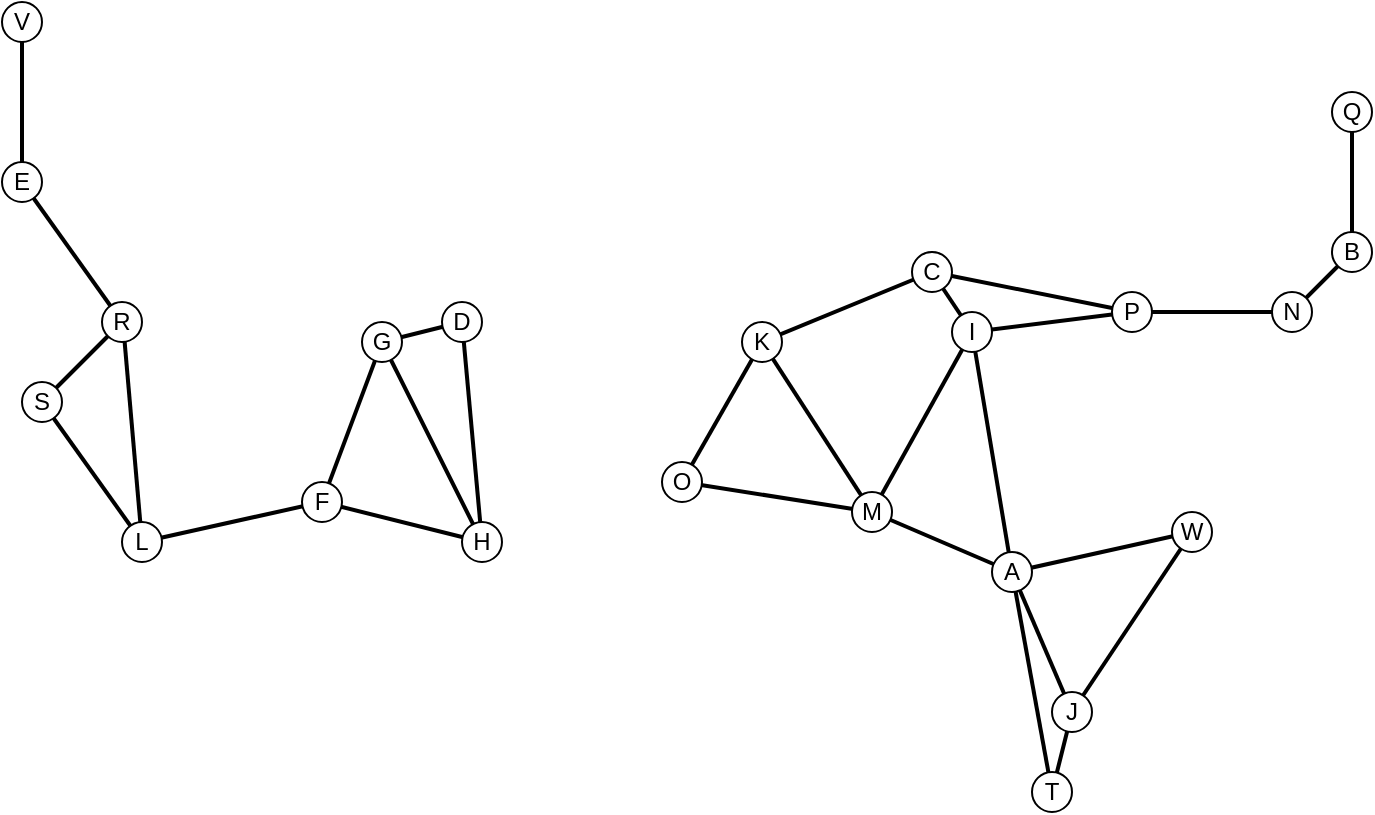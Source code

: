 <mxfile version="17.2.2" type="device"><diagram id="rPxaSJdkIvPcn3-rQgUL" name="Page-1"><mxGraphModel dx="835" dy="608" grid="1" gridSize="10" guides="1" tooltips="1" connect="1" arrows="1" fold="1" page="1" pageScale="1" pageWidth="400" pageHeight="300" math="0" shadow="0"><root><mxCell id="0"/><mxCell id="1" parent="0"/><mxCell id="PlDLCOjLkU_iAKGwt6bW-2" value="" style="ellipse;whiteSpace=wrap;html=1;fillColor=#000000;opacity=10;" parent="1" vertex="1"><mxGeometry x="10" y="10" width="10" height="10" as="geometry"/></mxCell><mxCell id="PlDLCOjLkU_iAKGwt6bW-56" style="edgeStyle=none;rounded=0;orthogonalLoop=1;jettySize=auto;html=1;entryX=0.5;entryY=0.5;entryDx=0;entryDy=0;endArrow=none;endFill=0;strokeWidth=2;entryPerimeter=0;exitX=0.5;exitY=0.5;exitDx=0;exitDy=0;exitPerimeter=0;" parent="1" source="PlDLCOjLkU_iAKGwt6bW-10" target="PlDLCOjLkU_iAKGwt6bW-2" edge="1"><mxGeometry relative="1" as="geometry"/></mxCell><mxCell id="PlDLCOjLkU_iAKGwt6bW-10" value="" style="ellipse;whiteSpace=wrap;html=1;fillColor=#000000;opacity=10;" parent="1" vertex="1"><mxGeometry x="10" y="90" width="10" height="10" as="geometry"/></mxCell><mxCell id="PlDLCOjLkU_iAKGwt6bW-51" style="edgeStyle=none;rounded=0;orthogonalLoop=1;jettySize=auto;html=1;entryX=0.5;entryY=0.5;entryDx=0;entryDy=0;endArrow=none;endFill=0;strokeWidth=2;entryPerimeter=0;exitX=0.545;exitY=0.5;exitDx=0;exitDy=0;exitPerimeter=0;" parent="1" source="PlDLCOjLkU_iAKGwt6bW-11" target="PlDLCOjLkU_iAKGwt6bW-13" edge="1"><mxGeometry relative="1" as="geometry"/></mxCell><mxCell id="PlDLCOjLkU_iAKGwt6bW-55" style="edgeStyle=none;rounded=0;orthogonalLoop=1;jettySize=auto;html=1;entryX=0.5;entryY=0.5;entryDx=0;entryDy=0;endArrow=none;endFill=0;strokeWidth=2;entryPerimeter=0;exitX=0.5;exitY=0.5;exitDx=0;exitDy=0;exitPerimeter=0;" parent="1" source="PlDLCOjLkU_iAKGwt6bW-11" target="PlDLCOjLkU_iAKGwt6bW-10" edge="1"><mxGeometry relative="1" as="geometry"/></mxCell><mxCell id="PlDLCOjLkU_iAKGwt6bW-11" value="" style="ellipse;whiteSpace=wrap;html=1;fillColor=#000000;opacity=10;" parent="1" vertex="1"><mxGeometry x="60" y="160" width="10" height="10" as="geometry"/></mxCell><mxCell id="PlDLCOjLkU_iAKGwt6bW-53" style="edgeStyle=none;rounded=0;orthogonalLoop=1;jettySize=auto;html=1;entryX=0.5;entryY=0.5;entryDx=0;entryDy=0;endArrow=none;endFill=0;strokeWidth=2;exitX=0.5;exitY=0.5;exitDx=0;exitDy=0;exitPerimeter=0;entryPerimeter=0;" parent="1" source="PlDLCOjLkU_iAKGwt6bW-12" target="PlDLCOjLkU_iAKGwt6bW-11" edge="1"><mxGeometry relative="1" as="geometry"/></mxCell><mxCell id="PlDLCOjLkU_iAKGwt6bW-12" value="" style="ellipse;whiteSpace=wrap;html=1;fillColor=#000000;opacity=10;" parent="1" vertex="1"><mxGeometry x="20" y="200" width="10" height="10" as="geometry"/></mxCell><mxCell id="PlDLCOjLkU_iAKGwt6bW-49" style="edgeStyle=none;rounded=0;orthogonalLoop=1;jettySize=auto;html=1;exitX=0.5;exitY=0.5;exitDx=0;exitDy=0;endArrow=none;endFill=0;strokeWidth=2;entryX=0.5;entryY=0.5;entryDx=0;entryDy=0;entryPerimeter=0;exitPerimeter=0;" parent="1" source="PlDLCOjLkU_iAKGwt6bW-13" target="PlDLCOjLkU_iAKGwt6bW-14" edge="1"><mxGeometry relative="1" as="geometry"/></mxCell><mxCell id="PlDLCOjLkU_iAKGwt6bW-52" style="edgeStyle=none;rounded=0;orthogonalLoop=1;jettySize=auto;html=1;endArrow=none;endFill=0;strokeWidth=2;exitX=0.5;exitY=0.5;exitDx=0;exitDy=0;exitPerimeter=0;entryX=0.5;entryY=0.5;entryDx=0;entryDy=0;entryPerimeter=0;" parent="1" source="PlDLCOjLkU_iAKGwt6bW-13" target="PlDLCOjLkU_iAKGwt6bW-12" edge="1"><mxGeometry relative="1" as="geometry"><mxPoint x="30" y="210" as="targetPoint"/></mxGeometry></mxCell><mxCell id="PlDLCOjLkU_iAKGwt6bW-13" value="" style="ellipse;whiteSpace=wrap;html=1;fillColor=#000000;opacity=10;" parent="1" vertex="1"><mxGeometry x="70" y="270" width="10" height="10" as="geometry"/></mxCell><mxCell id="PlDLCOjLkU_iAKGwt6bW-45" style="edgeStyle=none;rounded=0;orthogonalLoop=1;jettySize=auto;html=1;endArrow=none;endFill=0;strokeWidth=2;exitX=0.5;exitY=0.5;exitDx=0;exitDy=0;exitPerimeter=0;" parent="1" source="PlDLCOjLkU_iAKGwt6bW-14" edge="1"><mxGeometry relative="1" as="geometry"><mxPoint x="245" y="275" as="targetPoint"/></mxGeometry></mxCell><mxCell id="PlDLCOjLkU_iAKGwt6bW-46" style="edgeStyle=none;rounded=0;orthogonalLoop=1;jettySize=auto;html=1;entryX=0.5;entryY=0.5;entryDx=0;entryDy=0;endArrow=none;endFill=0;strokeWidth=2;exitX=0.5;exitY=0.5;exitDx=0;exitDy=0;exitPerimeter=0;entryPerimeter=0;" parent="1" source="PlDLCOjLkU_iAKGwt6bW-14" target="PlDLCOjLkU_iAKGwt6bW-15" edge="1"><mxGeometry relative="1" as="geometry"/></mxCell><mxCell id="PlDLCOjLkU_iAKGwt6bW-14" value="" style="ellipse;whiteSpace=wrap;html=1;fillColor=#000000;opacity=10;" parent="1" vertex="1"><mxGeometry x="160" y="250" width="10" height="10" as="geometry"/></mxCell><mxCell id="PlDLCOjLkU_iAKGwt6bW-47" style="edgeStyle=none;rounded=0;orthogonalLoop=1;jettySize=auto;html=1;entryX=0.5;entryY=0.5;entryDx=0;entryDy=0;endArrow=none;endFill=0;strokeWidth=2;exitX=0.5;exitY=0.5;exitDx=0;exitDy=0;exitPerimeter=0;entryPerimeter=0;" parent="1" source="PlDLCOjLkU_iAKGwt6bW-15" target="PlDLCOjLkU_iAKGwt6bW-16" edge="1"><mxGeometry relative="1" as="geometry"/></mxCell><mxCell id="PlDLCOjLkU_iAKGwt6bW-15" value="" style="ellipse;whiteSpace=wrap;html=1;fillColor=#000000;opacity=10;" parent="1" vertex="1"><mxGeometry x="190" y="170" width="10" height="10" as="geometry"/></mxCell><mxCell id="PlDLCOjLkU_iAKGwt6bW-43" style="edgeStyle=none;rounded=0;orthogonalLoop=1;jettySize=auto;html=1;endArrow=none;endFill=0;strokeWidth=2;startArrow=none;" parent="1" source="PlDLCOjLkU_iAKGwt6bW-18" edge="1"><mxGeometry relative="1" as="geometry"><mxPoint x="345" y="245" as="targetPoint"/></mxGeometry></mxCell><mxCell id="PlDLCOjLkU_iAKGwt6bW-16" value="" style="ellipse;whiteSpace=wrap;html=1;fillColor=#000000;opacity=10;" parent="1" vertex="1"><mxGeometry x="230" y="160" width="10" height="10" as="geometry"/></mxCell><mxCell id="PlDLCOjLkU_iAKGwt6bW-41" style="rounded=0;orthogonalLoop=1;jettySize=auto;html=1;entryX=0.5;entryY=0.5;entryDx=0;entryDy=0;strokeWidth=2;endArrow=none;endFill=0;exitX=0.5;exitY=0.5;exitDx=0;exitDy=0;exitPerimeter=0;entryPerimeter=0;" parent="1" source="PlDLCOjLkU_iAKGwt6bW-17" target="PlDLCOjLkU_iAKGwt6bW-16" edge="1"><mxGeometry relative="1" as="geometry"/></mxCell><mxCell id="PlDLCOjLkU_iAKGwt6bW-48" style="edgeStyle=none;rounded=0;orthogonalLoop=1;jettySize=auto;html=1;entryX=0.5;entryY=0.5;entryDx=0;entryDy=0;endArrow=none;endFill=0;strokeWidth=2;entryPerimeter=0;" parent="1" target="PlDLCOjLkU_iAKGwt6bW-15" edge="1"><mxGeometry relative="1" as="geometry"><mxPoint x="245" y="275" as="sourcePoint"/></mxGeometry></mxCell><mxCell id="PlDLCOjLkU_iAKGwt6bW-17" value="" style="ellipse;whiteSpace=wrap;html=1;fillColor=#000000;opacity=10;" parent="1" vertex="1"><mxGeometry x="240" y="270" width="10" height="10" as="geometry"/></mxCell><mxCell id="PlDLCOjLkU_iAKGwt6bW-59" style="edgeStyle=none;rounded=0;orthogonalLoop=1;jettySize=auto;html=1;endArrow=none;endFill=0;strokeWidth=2;" parent="1" edge="1"><mxGeometry relative="1" as="geometry"><mxPoint x="385" y="175" as="targetPoint"/><mxPoint x="345" y="245" as="sourcePoint"/></mxGeometry></mxCell><mxCell id="PlDLCOjLkU_iAKGwt6bW-60" style="edgeStyle=none;rounded=0;orthogonalLoop=1;jettySize=auto;html=1;endArrow=none;endFill=0;strokeWidth=2;entryX=0.5;entryY=0.5;entryDx=0;entryDy=0;entryPerimeter=0;" parent="1" target="PlDLCOjLkU_iAKGwt6bW-22" edge="1"><mxGeometry relative="1" as="geometry"><mxPoint x="345" y="245" as="sourcePoint"/><mxPoint x="435" y="255" as="targetPoint"/></mxGeometry></mxCell><mxCell id="PlDLCOjLkU_iAKGwt6bW-61" style="edgeStyle=none;rounded=0;orthogonalLoop=1;jettySize=auto;html=1;endArrow=none;endFill=0;strokeWidth=2;exitX=0.5;exitY=0.5;exitDx=0;exitDy=0;exitPerimeter=0;" parent="1" source="PlDLCOjLkU_iAKGwt6bW-19" edge="1"><mxGeometry relative="1" as="geometry"><mxPoint x="440" y="260" as="targetPoint"/></mxGeometry></mxCell><mxCell id="PlDLCOjLkU_iAKGwt6bW-62" style="edgeStyle=none;rounded=0;orthogonalLoop=1;jettySize=auto;html=1;endArrow=none;endFill=0;strokeWidth=2;entryX=0.5;entryY=0.5;entryDx=0;entryDy=0;entryPerimeter=0;" parent="1" target="PlDLCOjLkU_iAKGwt6bW-20" edge="1"><mxGeometry relative="1" as="geometry"><mxPoint x="385" y="175" as="sourcePoint"/><mxPoint x="465" y="135" as="targetPoint"/></mxGeometry></mxCell><mxCell id="PlDLCOjLkU_iAKGwt6bW-19" value="" style="ellipse;whiteSpace=wrap;html=1;fillColor=#000000;opacity=10;" parent="1" vertex="1"><mxGeometry x="380" y="170" width="10" height="10" as="geometry"/></mxCell><mxCell id="OVMBjl2WL-N3P2UI-d22-2" style="edgeStyle=none;rounded=0;orthogonalLoop=1;jettySize=auto;html=1;entryX=0.5;entryY=0.5;entryDx=0;entryDy=0;entryPerimeter=0;endArrow=none;endFill=0;strokeWidth=2;exitX=0.5;exitY=0.5;exitDx=0;exitDy=0;exitPerimeter=0;" parent="1" source="PlDLCOjLkU_iAKGwt6bW-20" target="PlDLCOjLkU_iAKGwt6bW-21" edge="1"><mxGeometry relative="1" as="geometry"/></mxCell><mxCell id="OVMBjl2WL-N3P2UI-d22-3" style="edgeStyle=none;rounded=0;orthogonalLoop=1;jettySize=auto;html=1;endArrow=none;endFill=0;strokeWidth=2;exitX=0.5;exitY=0.5;exitDx=0;exitDy=0;exitPerimeter=0;entryX=0.5;entryY=0.5;entryDx=0;entryDy=0;entryPerimeter=0;" parent="1" source="PlDLCOjLkU_iAKGwt6bW-20" target="PlDLCOjLkU_iAKGwt6bW-26" edge="1"><mxGeometry relative="1" as="geometry"/></mxCell><mxCell id="PlDLCOjLkU_iAKGwt6bW-20" value="" style="ellipse;whiteSpace=wrap;html=1;fillColor=#000000;opacity=10;" parent="1" vertex="1"><mxGeometry x="460" y="130" width="20" height="20" as="geometry"/></mxCell><mxCell id="OVMBjl2WL-N3P2UI-d22-6" style="edgeStyle=none;rounded=0;orthogonalLoop=1;jettySize=auto;html=1;exitX=0.5;exitY=0.5;exitDx=0;exitDy=0;endArrow=none;endFill=0;strokeWidth=2;exitPerimeter=0;" parent="1" source="PlDLCOjLkU_iAKGwt6bW-21" edge="1"><mxGeometry relative="1" as="geometry"><mxPoint x="440" y="260" as="targetPoint"/></mxGeometry></mxCell><mxCell id="OVMBjl2WL-N3P2UI-d22-7" style="edgeStyle=none;rounded=0;orthogonalLoop=1;jettySize=auto;html=1;entryX=0.5;entryY=0.5;entryDx=0;entryDy=0;entryPerimeter=0;endArrow=none;endFill=0;strokeWidth=2;exitX=0.5;exitY=0.5;exitDx=0;exitDy=0;exitPerimeter=0;" parent="1" source="PlDLCOjLkU_iAKGwt6bW-21" target="PlDLCOjLkU_iAKGwt6bW-26" edge="1"><mxGeometry relative="1" as="geometry"/></mxCell><mxCell id="OVMBjl2WL-N3P2UI-d22-19" style="edgeStyle=none;rounded=0;orthogonalLoop=1;jettySize=auto;html=1;endArrow=none;endFill=0;strokeWidth=2;exitX=0.5;exitY=0.5;exitDx=0;exitDy=0;exitPerimeter=0;" parent="1" source="PlDLCOjLkU_iAKGwt6bW-21" edge="1"><mxGeometry relative="1" as="geometry"><mxPoint x="510" y="290" as="targetPoint"/></mxGeometry></mxCell><mxCell id="PlDLCOjLkU_iAKGwt6bW-21" value="" style="ellipse;whiteSpace=wrap;html=1;fillColor=#000000;opacity=10;" parent="1" vertex="1"><mxGeometry x="480" y="160" width="20" height="20" as="geometry"/></mxCell><mxCell id="PlDLCOjLkU_iAKGwt6bW-22" value="" style="ellipse;whiteSpace=wrap;html=1;fillColor=#000000;opacity=10;" parent="1" vertex="1"><mxGeometry x="430" y="250" width="20" height="20" as="geometry"/></mxCell><mxCell id="OVMBjl2WL-N3P2UI-d22-9" style="edgeStyle=none;rounded=0;orthogonalLoop=1;jettySize=auto;html=1;entryX=0.5;entryY=0.5;entryDx=0;entryDy=0;entryPerimeter=0;endArrow=none;endFill=0;strokeWidth=2;exitX=0.5;exitY=0.5;exitDx=0;exitDy=0;exitPerimeter=0;" parent="1" source="PlDLCOjLkU_iAKGwt6bW-23" target="PlDLCOjLkU_iAKGwt6bW-24" edge="1"><mxGeometry relative="1" as="geometry"/></mxCell><mxCell id="OVMBjl2WL-N3P2UI-d22-11" style="edgeStyle=none;rounded=0;orthogonalLoop=1;jettySize=auto;html=1;entryX=0.5;entryY=0.5;entryDx=0;entryDy=0;entryPerimeter=0;endArrow=none;endFill=0;strokeWidth=2;exitX=0.5;exitY=0.5;exitDx=0;exitDy=0;exitPerimeter=0;" parent="1" source="PlDLCOjLkU_iAKGwt6bW-23" target="PlDLCOjLkU_iAKGwt6bW-25" edge="1"><mxGeometry relative="1" as="geometry"/></mxCell><mxCell id="PlDLCOjLkU_iAKGwt6bW-23" value="" style="ellipse;whiteSpace=wrap;html=1;fillColor=#000000;opacity=10;" parent="1" vertex="1"><mxGeometry x="500" y="280" width="20" height="20" as="geometry"/></mxCell><mxCell id="PlDLCOjLkU_iAKGwt6bW-24" value="" style="ellipse;whiteSpace=wrap;html=1;fillColor=#000000;opacity=10;" parent="1" vertex="1"><mxGeometry x="530" y="350" width="20" height="20" as="geometry"/></mxCell><mxCell id="OVMBjl2WL-N3P2UI-d22-12" style="edgeStyle=none;rounded=0;orthogonalLoop=1;jettySize=auto;html=1;entryX=0.5;entryY=0.5;entryDx=0;entryDy=0;entryPerimeter=0;endArrow=none;endFill=0;strokeWidth=2;exitX=0.5;exitY=0.5;exitDx=0;exitDy=0;exitPerimeter=0;" parent="1" source="PlDLCOjLkU_iAKGwt6bW-25" target="PlDLCOjLkU_iAKGwt6bW-24" edge="1"><mxGeometry relative="1" as="geometry"/></mxCell><mxCell id="PlDLCOjLkU_iAKGwt6bW-25" value="" style="ellipse;whiteSpace=wrap;html=1;fillColor=#000000;opacity=10;" parent="1" vertex="1"><mxGeometry x="520" y="390" width="20" height="20" as="geometry"/></mxCell><mxCell id="OVMBjl2WL-N3P2UI-d22-14" style="edgeStyle=none;rounded=0;orthogonalLoop=1;jettySize=auto;html=1;entryX=0.5;entryY=0.5;entryDx=0;entryDy=0;entryPerimeter=0;endArrow=none;endFill=0;strokeWidth=2;exitX=0.5;exitY=0.5;exitDx=0;exitDy=0;exitPerimeter=0;" parent="1" source="PlDLCOjLkU_iAKGwt6bW-26" target="PlDLCOjLkU_iAKGwt6bW-28" edge="1"><mxGeometry relative="1" as="geometry"/></mxCell><mxCell id="PlDLCOjLkU_iAKGwt6bW-26" value="" style="ellipse;whiteSpace=wrap;html=1;fillColor=#000000;opacity=10;" parent="1" vertex="1"><mxGeometry x="560" y="150" width="20" height="20" as="geometry"/></mxCell><mxCell id="OVMBjl2WL-N3P2UI-d22-24" style="edgeStyle=none;rounded=0;orthogonalLoop=1;jettySize=auto;html=1;entryX=0.5;entryY=0.5;entryDx=0;entryDy=0;entryPerimeter=0;endArrow=none;endFill=0;strokeWidth=2;exitX=0.5;exitY=0.5;exitDx=0;exitDy=0;exitPerimeter=0;" parent="1" source="PlDLCOjLkU_iAKGwt6bW-27" target="PlDLCOjLkU_iAKGwt6bW-23" edge="1"><mxGeometry relative="1" as="geometry"/></mxCell><mxCell id="OVMBjl2WL-N3P2UI-d22-25" style="edgeStyle=none;rounded=0;orthogonalLoop=1;jettySize=auto;html=1;entryX=0.5;entryY=0.5;entryDx=0;entryDy=0;entryPerimeter=0;endArrow=none;endFill=0;strokeWidth=2;exitX=0.5;exitY=0.5;exitDx=0;exitDy=0;exitPerimeter=0;" parent="1" source="PlDLCOjLkU_iAKGwt6bW-27" target="PlDLCOjLkU_iAKGwt6bW-24" edge="1"><mxGeometry relative="1" as="geometry"/></mxCell><mxCell id="PlDLCOjLkU_iAKGwt6bW-27" value="" style="ellipse;whiteSpace=wrap;html=1;fillColor=#000000;opacity=10;" parent="1" vertex="1"><mxGeometry x="590" y="260" width="20" height="20" as="geometry"/></mxCell><mxCell id="OVMBjl2WL-N3P2UI-d22-15" style="edgeStyle=none;rounded=0;orthogonalLoop=1;jettySize=auto;html=1;entryX=0.5;entryY=0.5;entryDx=0;entryDy=0;entryPerimeter=0;endArrow=none;endFill=0;strokeWidth=2;exitX=0.5;exitY=0.5;exitDx=0;exitDy=0;exitPerimeter=0;" parent="1" source="PlDLCOjLkU_iAKGwt6bW-28" target="PlDLCOjLkU_iAKGwt6bW-29" edge="1"><mxGeometry relative="1" as="geometry"/></mxCell><mxCell id="PlDLCOjLkU_iAKGwt6bW-28" value="" style="ellipse;whiteSpace=wrap;html=1;fillColor=#000000;opacity=10;" parent="1" vertex="1"><mxGeometry x="640" y="150" width="20" height="20" as="geometry"/></mxCell><mxCell id="OVMBjl2WL-N3P2UI-d22-16" style="edgeStyle=none;rounded=0;orthogonalLoop=1;jettySize=auto;html=1;entryX=0.5;entryY=0.5;entryDx=0;entryDy=0;entryPerimeter=0;endArrow=none;endFill=0;strokeWidth=2;exitX=0.5;exitY=0.5;exitDx=0;exitDy=0;exitPerimeter=0;" parent="1" source="PlDLCOjLkU_iAKGwt6bW-29" target="PlDLCOjLkU_iAKGwt6bW-30" edge="1"><mxGeometry relative="1" as="geometry"/></mxCell><mxCell id="PlDLCOjLkU_iAKGwt6bW-29" value="" style="ellipse;whiteSpace=wrap;html=1;fillColor=#000000;opacity=10;" parent="1" vertex="1"><mxGeometry x="670" y="120" width="20" height="20" as="geometry"/></mxCell><mxCell id="PlDLCOjLkU_iAKGwt6bW-30" value="" style="ellipse;whiteSpace=wrap;html=1;fillColor=#000000;opacity=10;" parent="1" vertex="1"><mxGeometry x="670" y="50" width="20" height="20" as="geometry"/></mxCell><mxCell id="PlDLCOjLkU_iAKGwt6bW-18" value="" style="ellipse;whiteSpace=wrap;html=1;fillColor=#000000;opacity=10;" parent="1" vertex="1"><mxGeometry x="340" y="240" width="10" height="10" as="geometry"/></mxCell><mxCell id="OVMBjl2WL-N3P2UI-d22-8" value="" style="endArrow=none;html=1;rounded=0;strokeWidth=2;entryX=0.5;entryY=0.5;entryDx=0;entryDy=0;entryPerimeter=0;" parent="1" target="PlDLCOjLkU_iAKGwt6bW-23" edge="1"><mxGeometry width="50" height="50" relative="1" as="geometry"><mxPoint x="440" y="260" as="sourcePoint"/><mxPoint x="540" y="180" as="targetPoint"/></mxGeometry></mxCell><mxCell id="OVMBjl2WL-N3P2UI-d22-91" value="" style="group" parent="1" vertex="1" connectable="0"><mxGeometry x="590" y="260" width="20" height="20" as="geometry"/></mxCell><mxCell id="OVMBjl2WL-N3P2UI-d22-89" value="" style="ellipse;whiteSpace=wrap;html=1;aspect=fixed;fillColor=default;container=0;" parent="OVMBjl2WL-N3P2UI-d22-91" vertex="1"><mxGeometry width="20" height="20" as="geometry"/></mxCell><mxCell id="OVMBjl2WL-N3P2UI-d22-90" value="W" style="text;html=1;strokeColor=none;fillColor=none;align=center;verticalAlign=middle;whiteSpace=wrap;rounded=0;container=0;" parent="OVMBjl2WL-N3P2UI-d22-91" vertex="1"><mxGeometry width="20" height="20" as="geometry"/></mxCell><mxCell id="OVMBjl2WL-N3P2UI-d22-95" value="" style="group" parent="1" vertex="1" connectable="0"><mxGeometry x="500" y="280" width="20" height="20" as="geometry"/></mxCell><mxCell id="PlDLCOjLkU_iAKGwt6bW-31" value="" style="ellipse;whiteSpace=wrap;html=1;aspect=fixed;fillColor=default;container=0;" parent="OVMBjl2WL-N3P2UI-d22-95" vertex="1"><mxGeometry width="20" height="20" as="geometry"/></mxCell><mxCell id="PlDLCOjLkU_iAKGwt6bW-32" value="A" style="text;html=1;strokeColor=none;fillColor=none;align=center;verticalAlign=middle;whiteSpace=wrap;rounded=0;container=0;" parent="OVMBjl2WL-N3P2UI-d22-95" vertex="1"><mxGeometry width="20" height="20" as="geometry"/></mxCell><mxCell id="OVMBjl2WL-N3P2UI-d22-96" value="" style="group" parent="1" vertex="1" connectable="0"><mxGeometry x="670" y="120" width="20" height="20" as="geometry"/></mxCell><mxCell id="OVMBjl2WL-N3P2UI-d22-97" value="" style="ellipse;whiteSpace=wrap;html=1;aspect=fixed;fillColor=default;container=0;" parent="OVMBjl2WL-N3P2UI-d22-96" vertex="1"><mxGeometry width="20" height="20" as="geometry"/></mxCell><mxCell id="OVMBjl2WL-N3P2UI-d22-98" value="B" style="text;html=1;strokeColor=none;fillColor=none;align=center;verticalAlign=middle;whiteSpace=wrap;rounded=0;container=0;" parent="OVMBjl2WL-N3P2UI-d22-96" vertex="1"><mxGeometry width="20" height="20" as="geometry"/></mxCell><mxCell id="OVMBjl2WL-N3P2UI-d22-99" value="" style="group" parent="1" vertex="1" connectable="0"><mxGeometry x="460" y="130" width="20" height="20" as="geometry"/></mxCell><mxCell id="OVMBjl2WL-N3P2UI-d22-100" value="" style="ellipse;whiteSpace=wrap;html=1;aspect=fixed;fillColor=default;container=0;" parent="OVMBjl2WL-N3P2UI-d22-99" vertex="1"><mxGeometry width="20" height="20" as="geometry"/></mxCell><mxCell id="OVMBjl2WL-N3P2UI-d22-101" value="C" style="text;html=1;strokeColor=none;fillColor=none;align=center;verticalAlign=middle;whiteSpace=wrap;rounded=0;container=0;" parent="OVMBjl2WL-N3P2UI-d22-99" vertex="1"><mxGeometry width="20" height="20" as="geometry"/></mxCell><mxCell id="OVMBjl2WL-N3P2UI-d22-102" value="" style="group" parent="1" vertex="1" connectable="0"><mxGeometry x="225" y="155" width="20" height="20" as="geometry"/></mxCell><mxCell id="OVMBjl2WL-N3P2UI-d22-103" value="" style="ellipse;whiteSpace=wrap;html=1;aspect=fixed;fillColor=default;container=0;" parent="OVMBjl2WL-N3P2UI-d22-102" vertex="1"><mxGeometry width="20" height="20" as="geometry"/></mxCell><mxCell id="OVMBjl2WL-N3P2UI-d22-104" value="D" style="text;html=1;strokeColor=none;fillColor=none;align=center;verticalAlign=middle;whiteSpace=wrap;rounded=0;container=0;" parent="OVMBjl2WL-N3P2UI-d22-102" vertex="1"><mxGeometry width="20" height="20" as="geometry"/></mxCell><mxCell id="OVMBjl2WL-N3P2UI-d22-105" value="" style="group" parent="1" vertex="1" connectable="0"><mxGeometry x="5" y="85" width="20" height="20" as="geometry"/></mxCell><mxCell id="OVMBjl2WL-N3P2UI-d22-106" value="" style="ellipse;whiteSpace=wrap;html=1;aspect=fixed;fillColor=default;container=0;" parent="OVMBjl2WL-N3P2UI-d22-105" vertex="1"><mxGeometry width="20" height="20" as="geometry"/></mxCell><mxCell id="OVMBjl2WL-N3P2UI-d22-107" value="E" style="text;html=1;strokeColor=none;fillColor=none;align=center;verticalAlign=middle;whiteSpace=wrap;rounded=0;container=0;" parent="OVMBjl2WL-N3P2UI-d22-105" vertex="1"><mxGeometry width="20" height="20" as="geometry"/></mxCell><mxCell id="OVMBjl2WL-N3P2UI-d22-108" value="" style="group" parent="1" vertex="1" connectable="0"><mxGeometry x="155" y="245" width="20" height="20" as="geometry"/></mxCell><mxCell id="OVMBjl2WL-N3P2UI-d22-109" value="" style="ellipse;whiteSpace=wrap;html=1;aspect=fixed;fillColor=default;container=0;" parent="OVMBjl2WL-N3P2UI-d22-108" vertex="1"><mxGeometry width="20" height="20" as="geometry"/></mxCell><mxCell id="OVMBjl2WL-N3P2UI-d22-110" value="F" style="text;html=1;strokeColor=none;fillColor=none;align=center;verticalAlign=middle;whiteSpace=wrap;rounded=0;container=0;" parent="OVMBjl2WL-N3P2UI-d22-108" vertex="1"><mxGeometry width="20" height="20" as="geometry"/></mxCell><mxCell id="OVMBjl2WL-N3P2UI-d22-111" value="" style="group" parent="1" vertex="1" connectable="0"><mxGeometry x="185" y="165" width="20" height="20" as="geometry"/></mxCell><mxCell id="OVMBjl2WL-N3P2UI-d22-112" value="" style="ellipse;whiteSpace=wrap;html=1;aspect=fixed;fillColor=default;container=0;" parent="OVMBjl2WL-N3P2UI-d22-111" vertex="1"><mxGeometry width="20" height="20" as="geometry"/></mxCell><mxCell id="OVMBjl2WL-N3P2UI-d22-113" value="G" style="text;html=1;strokeColor=none;fillColor=none;align=center;verticalAlign=middle;whiteSpace=wrap;rounded=0;container=0;" parent="OVMBjl2WL-N3P2UI-d22-111" vertex="1"><mxGeometry width="20" height="20" as="geometry"/></mxCell><mxCell id="OVMBjl2WL-N3P2UI-d22-114" value="" style="group" parent="1" vertex="1" connectable="0"><mxGeometry x="235" y="265" width="20" height="20" as="geometry"/></mxCell><mxCell id="OVMBjl2WL-N3P2UI-d22-115" value="" style="ellipse;whiteSpace=wrap;html=1;aspect=fixed;fillColor=default;container=0;" parent="OVMBjl2WL-N3P2UI-d22-114" vertex="1"><mxGeometry width="20" height="20" as="geometry"/></mxCell><mxCell id="OVMBjl2WL-N3P2UI-d22-116" value="H" style="text;html=1;strokeColor=none;fillColor=none;align=center;verticalAlign=middle;whiteSpace=wrap;rounded=0;container=0;" parent="OVMBjl2WL-N3P2UI-d22-114" vertex="1"><mxGeometry width="20" height="20" as="geometry"/></mxCell><mxCell id="OVMBjl2WL-N3P2UI-d22-117" value="" style="group" parent="1" vertex="1" connectable="0"><mxGeometry x="480" y="160" width="20" height="20" as="geometry"/></mxCell><mxCell id="OVMBjl2WL-N3P2UI-d22-118" value="" style="ellipse;whiteSpace=wrap;html=1;aspect=fixed;fillColor=default;container=0;" parent="OVMBjl2WL-N3P2UI-d22-117" vertex="1"><mxGeometry width="20" height="20" as="geometry"/></mxCell><mxCell id="OVMBjl2WL-N3P2UI-d22-119" value="I" style="text;html=1;strokeColor=none;fillColor=none;align=center;verticalAlign=middle;whiteSpace=wrap;rounded=0;container=0;" parent="OVMBjl2WL-N3P2UI-d22-117" vertex="1"><mxGeometry width="20" height="20" as="geometry"/></mxCell><mxCell id="OVMBjl2WL-N3P2UI-d22-120" value="" style="group" parent="1" vertex="1" connectable="0"><mxGeometry x="530" y="350" width="20" height="20" as="geometry"/></mxCell><mxCell id="OVMBjl2WL-N3P2UI-d22-121" value="" style="ellipse;whiteSpace=wrap;html=1;aspect=fixed;fillColor=default;container=0;" parent="OVMBjl2WL-N3P2UI-d22-120" vertex="1"><mxGeometry width="20" height="20" as="geometry"/></mxCell><mxCell id="OVMBjl2WL-N3P2UI-d22-122" value="J" style="text;html=1;strokeColor=none;fillColor=none;align=center;verticalAlign=middle;whiteSpace=wrap;rounded=0;container=0;" parent="OVMBjl2WL-N3P2UI-d22-120" vertex="1"><mxGeometry width="20" height="20" as="geometry"/></mxCell><mxCell id="OVMBjl2WL-N3P2UI-d22-123" value="" style="group" parent="1" vertex="1" connectable="0"><mxGeometry x="375" y="165" width="20" height="20" as="geometry"/></mxCell><mxCell id="OVMBjl2WL-N3P2UI-d22-124" value="" style="ellipse;whiteSpace=wrap;html=1;aspect=fixed;fillColor=default;container=0;" parent="OVMBjl2WL-N3P2UI-d22-123" vertex="1"><mxGeometry width="20" height="20" as="geometry"/></mxCell><mxCell id="OVMBjl2WL-N3P2UI-d22-125" value="K" style="text;html=1;strokeColor=none;fillColor=none;align=center;verticalAlign=middle;whiteSpace=wrap;rounded=0;container=0;" parent="OVMBjl2WL-N3P2UI-d22-123" vertex="1"><mxGeometry width="20" height="20" as="geometry"/></mxCell><mxCell id="OVMBjl2WL-N3P2UI-d22-126" value="" style="group" parent="1" vertex="1" connectable="0"><mxGeometry x="65" y="265" width="20" height="20" as="geometry"/></mxCell><mxCell id="OVMBjl2WL-N3P2UI-d22-127" value="" style="ellipse;whiteSpace=wrap;html=1;aspect=fixed;fillColor=default;container=0;" parent="OVMBjl2WL-N3P2UI-d22-126" vertex="1"><mxGeometry width="20" height="20" as="geometry"/></mxCell><mxCell id="OVMBjl2WL-N3P2UI-d22-128" value="L" style="text;html=1;strokeColor=none;fillColor=none;align=center;verticalAlign=middle;whiteSpace=wrap;rounded=0;container=0;" parent="OVMBjl2WL-N3P2UI-d22-126" vertex="1"><mxGeometry width="20" height="20" as="geometry"/></mxCell><mxCell id="OVMBjl2WL-N3P2UI-d22-129" value="" style="group" parent="1" vertex="1" connectable="0"><mxGeometry x="430" y="250" width="20" height="20" as="geometry"/></mxCell><mxCell id="OVMBjl2WL-N3P2UI-d22-130" value="" style="ellipse;whiteSpace=wrap;html=1;aspect=fixed;fillColor=default;container=0;" parent="OVMBjl2WL-N3P2UI-d22-129" vertex="1"><mxGeometry width="20" height="20" as="geometry"/></mxCell><mxCell id="OVMBjl2WL-N3P2UI-d22-131" value="M" style="text;html=1;strokeColor=none;fillColor=none;align=center;verticalAlign=middle;whiteSpace=wrap;rounded=0;container=0;" parent="OVMBjl2WL-N3P2UI-d22-129" vertex="1"><mxGeometry width="20" height="20" as="geometry"/></mxCell><mxCell id="OVMBjl2WL-N3P2UI-d22-132" value="" style="group" parent="1" vertex="1" connectable="0"><mxGeometry x="640" y="150" width="20" height="20" as="geometry"/></mxCell><mxCell id="OVMBjl2WL-N3P2UI-d22-133" value="" style="ellipse;whiteSpace=wrap;html=1;aspect=fixed;fillColor=default;container=0;" parent="OVMBjl2WL-N3P2UI-d22-132" vertex="1"><mxGeometry width="20" height="20" as="geometry"/></mxCell><mxCell id="OVMBjl2WL-N3P2UI-d22-134" value="N" style="text;html=1;strokeColor=none;fillColor=none;align=center;verticalAlign=middle;whiteSpace=wrap;rounded=0;container=0;" parent="OVMBjl2WL-N3P2UI-d22-132" vertex="1"><mxGeometry width="20" height="20" as="geometry"/></mxCell><mxCell id="OVMBjl2WL-N3P2UI-d22-135" value="" style="group" parent="1" vertex="1" connectable="0"><mxGeometry x="335" y="235" width="20" height="20" as="geometry"/></mxCell><mxCell id="OVMBjl2WL-N3P2UI-d22-136" value="" style="ellipse;whiteSpace=wrap;html=1;aspect=fixed;fillColor=default;container=0;" parent="OVMBjl2WL-N3P2UI-d22-135" vertex="1"><mxGeometry width="20" height="20" as="geometry"/></mxCell><mxCell id="OVMBjl2WL-N3P2UI-d22-137" value="O" style="text;html=1;strokeColor=none;fillColor=none;align=center;verticalAlign=middle;whiteSpace=wrap;rounded=0;container=0;" parent="OVMBjl2WL-N3P2UI-d22-135" vertex="1"><mxGeometry width="20" height="20" as="geometry"/></mxCell><mxCell id="OVMBjl2WL-N3P2UI-d22-138" value="" style="group" parent="1" vertex="1" connectable="0"><mxGeometry x="560" y="150" width="20" height="20" as="geometry"/></mxCell><mxCell id="OVMBjl2WL-N3P2UI-d22-139" value="" style="ellipse;whiteSpace=wrap;html=1;aspect=fixed;fillColor=default;container=0;" parent="OVMBjl2WL-N3P2UI-d22-138" vertex="1"><mxGeometry width="20" height="20" as="geometry"/></mxCell><mxCell id="OVMBjl2WL-N3P2UI-d22-140" value="P" style="text;html=1;strokeColor=none;fillColor=none;align=center;verticalAlign=middle;whiteSpace=wrap;rounded=0;container=0;" parent="OVMBjl2WL-N3P2UI-d22-138" vertex="1"><mxGeometry width="20" height="20" as="geometry"/></mxCell><mxCell id="OVMBjl2WL-N3P2UI-d22-141" value="" style="group" parent="1" vertex="1" connectable="0"><mxGeometry x="670" y="50" width="20" height="20" as="geometry"/></mxCell><mxCell id="OVMBjl2WL-N3P2UI-d22-142" value="" style="ellipse;whiteSpace=wrap;html=1;aspect=fixed;fillColor=default;container=0;" parent="OVMBjl2WL-N3P2UI-d22-141" vertex="1"><mxGeometry width="20" height="20" as="geometry"/></mxCell><mxCell id="OVMBjl2WL-N3P2UI-d22-143" value="Q" style="text;html=1;strokeColor=none;fillColor=none;align=center;verticalAlign=middle;whiteSpace=wrap;rounded=0;container=0;" parent="OVMBjl2WL-N3P2UI-d22-141" vertex="1"><mxGeometry width="20" height="20" as="geometry"/></mxCell><mxCell id="OVMBjl2WL-N3P2UI-d22-144" value="" style="group" parent="1" vertex="1" connectable="0"><mxGeometry x="55" y="155" width="20" height="20" as="geometry"/></mxCell><mxCell id="OVMBjl2WL-N3P2UI-d22-145" value="" style="ellipse;whiteSpace=wrap;html=1;aspect=fixed;fillColor=default;container=0;" parent="OVMBjl2WL-N3P2UI-d22-144" vertex="1"><mxGeometry width="20" height="20" as="geometry"/></mxCell><mxCell id="OVMBjl2WL-N3P2UI-d22-146" value="R" style="text;html=1;strokeColor=none;fillColor=none;align=center;verticalAlign=middle;whiteSpace=wrap;rounded=0;container=0;" parent="OVMBjl2WL-N3P2UI-d22-144" vertex="1"><mxGeometry width="20" height="20" as="geometry"/></mxCell><mxCell id="OVMBjl2WL-N3P2UI-d22-147" value="" style="group;rotation=90;" parent="1" vertex="1" connectable="0"><mxGeometry x="15" y="195" width="20" height="20" as="geometry"/></mxCell><mxCell id="OVMBjl2WL-N3P2UI-d22-148" value="" style="ellipse;whiteSpace=wrap;html=1;aspect=fixed;fillColor=default;container=0;" parent="OVMBjl2WL-N3P2UI-d22-147" vertex="1"><mxGeometry width="20" height="20" as="geometry"/></mxCell><mxCell id="OVMBjl2WL-N3P2UI-d22-149" value="S" style="text;html=1;strokeColor=none;fillColor=none;align=center;verticalAlign=middle;whiteSpace=wrap;rounded=0;container=0;" parent="OVMBjl2WL-N3P2UI-d22-147" vertex="1"><mxGeometry width="20" height="20" as="geometry"/></mxCell><mxCell id="OVMBjl2WL-N3P2UI-d22-150" value="" style="group" parent="1" vertex="1" connectable="0"><mxGeometry x="520" y="390" width="20" height="20" as="geometry"/></mxCell><mxCell id="OVMBjl2WL-N3P2UI-d22-151" value="" style="ellipse;whiteSpace=wrap;html=1;aspect=fixed;fillColor=default;container=0;" parent="OVMBjl2WL-N3P2UI-d22-150" vertex="1"><mxGeometry width="20" height="20" as="geometry"/></mxCell><mxCell id="OVMBjl2WL-N3P2UI-d22-152" value="T" style="text;html=1;strokeColor=none;fillColor=none;align=center;verticalAlign=middle;whiteSpace=wrap;rounded=0;container=0;" parent="OVMBjl2WL-N3P2UI-d22-150" vertex="1"><mxGeometry width="20" height="20" as="geometry"/></mxCell><mxCell id="OVMBjl2WL-N3P2UI-d22-156" value="" style="group" parent="1" vertex="1" connectable="0"><mxGeometry x="5" y="5" width="20" height="20" as="geometry"/></mxCell><mxCell id="OVMBjl2WL-N3P2UI-d22-157" value="" style="ellipse;whiteSpace=wrap;html=1;aspect=fixed;fillColor=default;container=0;" parent="OVMBjl2WL-N3P2UI-d22-156" vertex="1"><mxGeometry width="20" height="20" as="geometry"/></mxCell><mxCell id="OVMBjl2WL-N3P2UI-d22-158" value="V" style="text;html=1;strokeColor=none;fillColor=none;align=center;verticalAlign=middle;whiteSpace=wrap;rounded=0;container=0;" parent="OVMBjl2WL-N3P2UI-d22-156" vertex="1"><mxGeometry width="20" height="20" as="geometry"/></mxCell></root></mxGraphModel></diagram></mxfile>